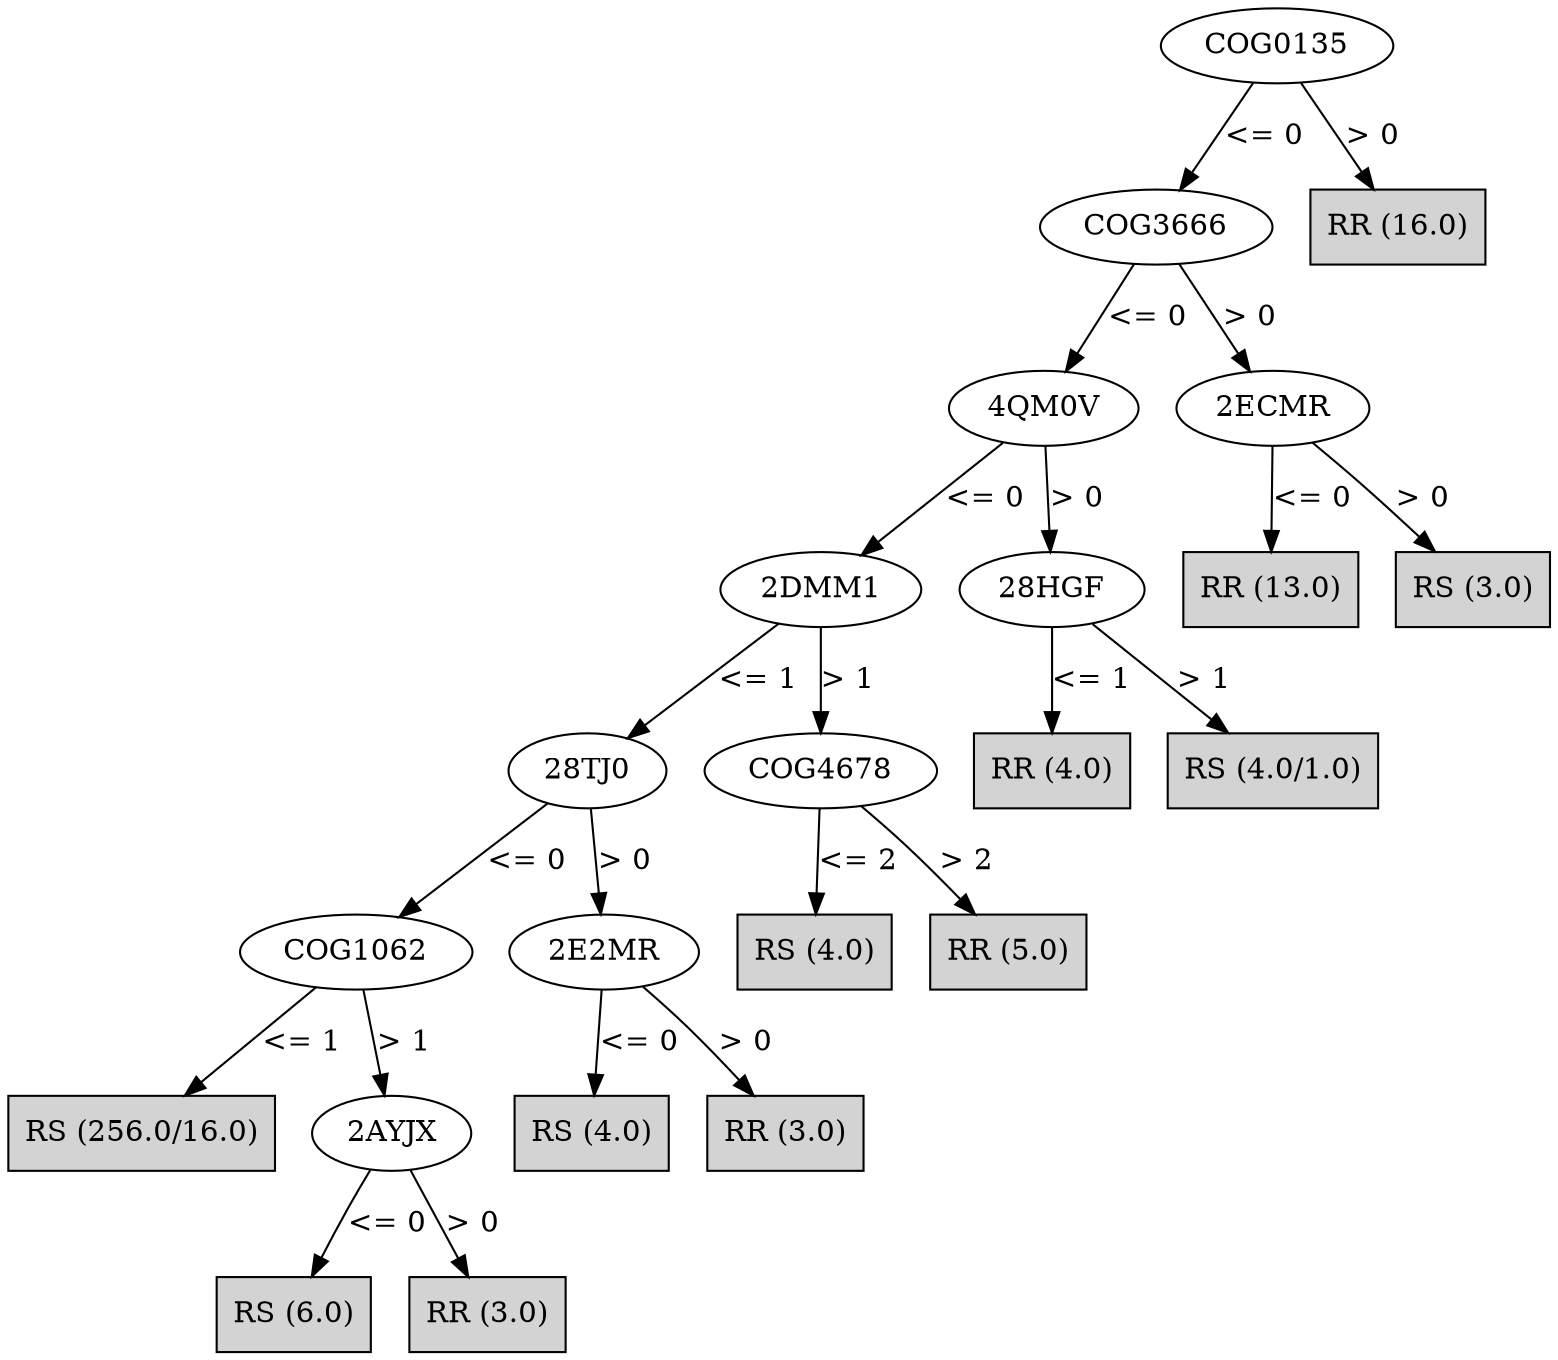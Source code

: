 digraph J48Tree {
N0 [label="COG0135" ]
N0->N1 [label="<= 0"]
N1 [label="COG3666" ]
N1->N2 [label="<= 0"]
N2 [label="4QM0V" ]
N2->N3 [label="<= 0"]
N3 [label="2DMM1" ]
N3->N4 [label="<= 1"]
N4 [label="28TJ0" ]
N4->N5 [label="<= 0"]
N5 [label="COG1062" ]
N5->N6 [label="<= 1"]
N6 [label="RS (256.0/16.0)" shape=box style=filled ]
N5->N7 [label="> 1"]
N7 [label="2AYJX" ]
N7->N8 [label="<= 0"]
N8 [label="RS (6.0)" shape=box style=filled ]
N7->N9 [label="> 0"]
N9 [label="RR (3.0)" shape=box style=filled ]
N4->N10 [label="> 0"]
N10 [label="2E2MR" ]
N10->N11 [label="<= 0"]
N11 [label="RS (4.0)" shape=box style=filled ]
N10->N12 [label="> 0"]
N12 [label="RR (3.0)" shape=box style=filled ]
N3->N13 [label="> 1"]
N13 [label="COG4678" ]
N13->N14 [label="<= 2"]
N14 [label="RS (4.0)" shape=box style=filled ]
N13->N15 [label="> 2"]
N15 [label="RR (5.0)" shape=box style=filled ]
N2->N16 [label="> 0"]
N16 [label="28HGF" ]
N16->N17 [label="<= 1"]
N17 [label="RR (4.0)" shape=box style=filled ]
N16->N18 [label="> 1"]
N18 [label="RS (4.0/1.0)" shape=box style=filled ]
N1->N19 [label="> 0"]
N19 [label="2ECMR" ]
N19->N20 [label="<= 0"]
N20 [label="RR (13.0)" shape=box style=filled ]
N19->N21 [label="> 0"]
N21 [label="RS (3.0)" shape=box style=filled ]
N0->N22 [label="> 0"]
N22 [label="RR (16.0)" shape=box style=filled ]
}

